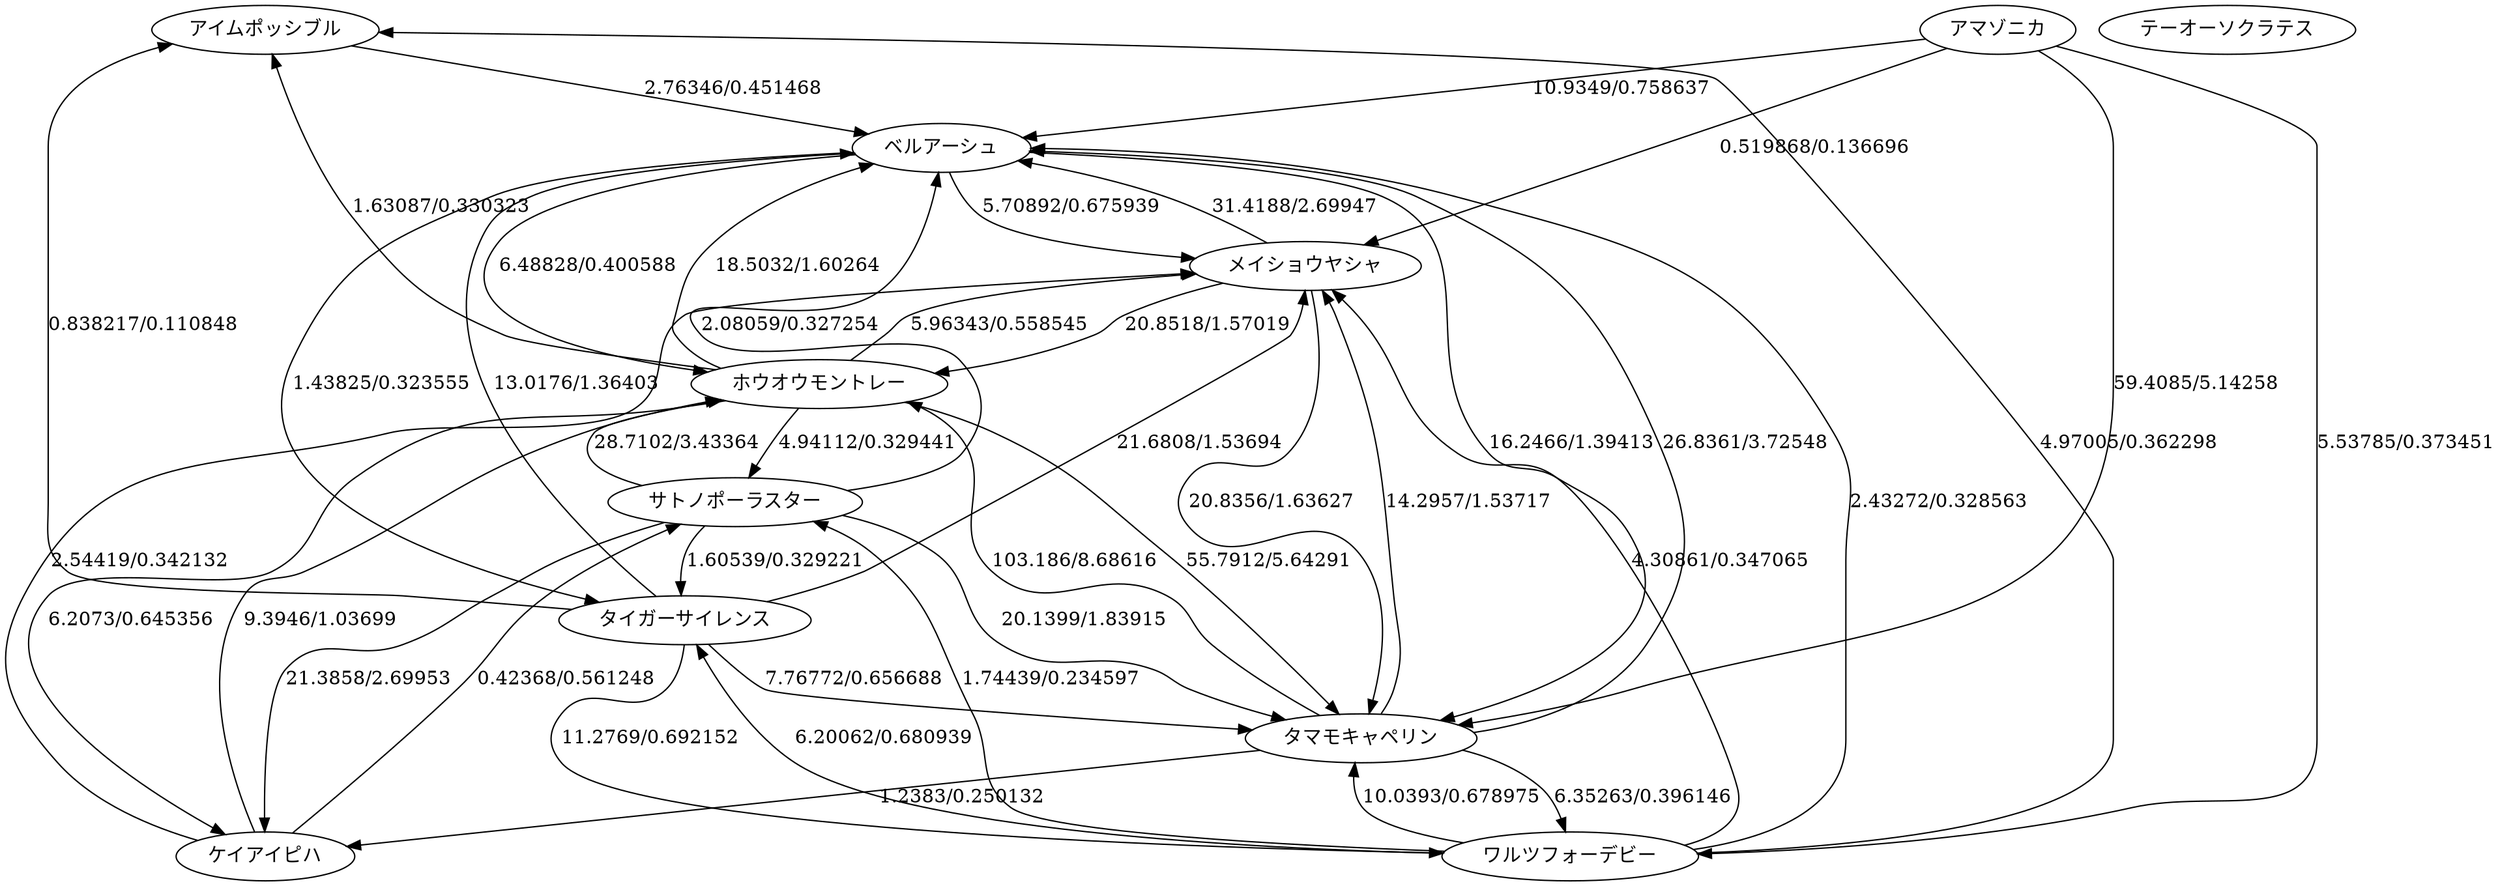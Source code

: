 digraph G {
0[label=アイムポッシブル];
1[label=テーオーソクラテス];
2[label=メイショウヤシャ];
3[label=ワルツフォーデビー];
4[label=ホウオウモントレー];
5[label=タイガーサイレンス];
6[label=ベルアーシュ];
7[label=タマモキャペリン];
8[label=ケイアイピハ];
9[label=サトノポーラスター];
10[label=アマゾニカ];
0->6[label="2.76346/0.451468"];
2->4[label="20.8518/1.57019"];
2->6[label="31.4188/2.69947"];
2->7[label="20.8356/1.63627"];
3->0[label="4.97005/0.362298"];
3->2[label="4.30861/0.347065"];
3->5[label="6.20062/0.680939"];
3->6[label="2.43272/0.328563"];
3->7[label="10.0393/0.678975"];
3->9[label="1.74439/0.234597"];
4->0[label="1.63087/0.330323"];
4->2[label="5.96343/0.558545"];
4->6[label="18.5032/1.60264"];
4->7[label="55.7912/5.64291"];
4->8[label="6.2073/0.645356"];
4->9[label="4.94112/0.329441"];
5->0[label="0.838217/0.110848"];
5->2[label="21.6808/1.53694"];
5->3[label="11.2769/0.692152"];
5->6[label="13.0176/1.36403"];
5->7[label="7.76772/0.656688"];
6->2[label="5.70892/0.675939"];
6->4[label="6.48828/0.400588"];
6->5[label="1.43825/0.323555"];
6->7[label="16.2466/1.39413"];
7->2[label="14.2957/1.53717"];
7->3[label="6.35263/0.396146"];
7->4[label="103.186/8.68616"];
7->6[label="26.8361/3.72548"];
7->8[label="1.2383/0.250132"];
8->2[label="2.54419/0.342132"];
8->4[label="9.3946/1.03699"];
8->9[label="0.42368/0.561248"];
9->4[label="28.7102/3.43364"];
9->5[label="1.60539/0.329221"];
9->6[label="2.08059/0.327254"];
9->7[label="20.1399/1.83915"];
9->8[label="21.3858/2.69953"];
10->2[label="0.519868/0.136696"];
10->3[label="5.53785/0.373451"];
10->6[label="10.9349/0.758637"];
10->7[label="59.4085/5.14258"];
}
